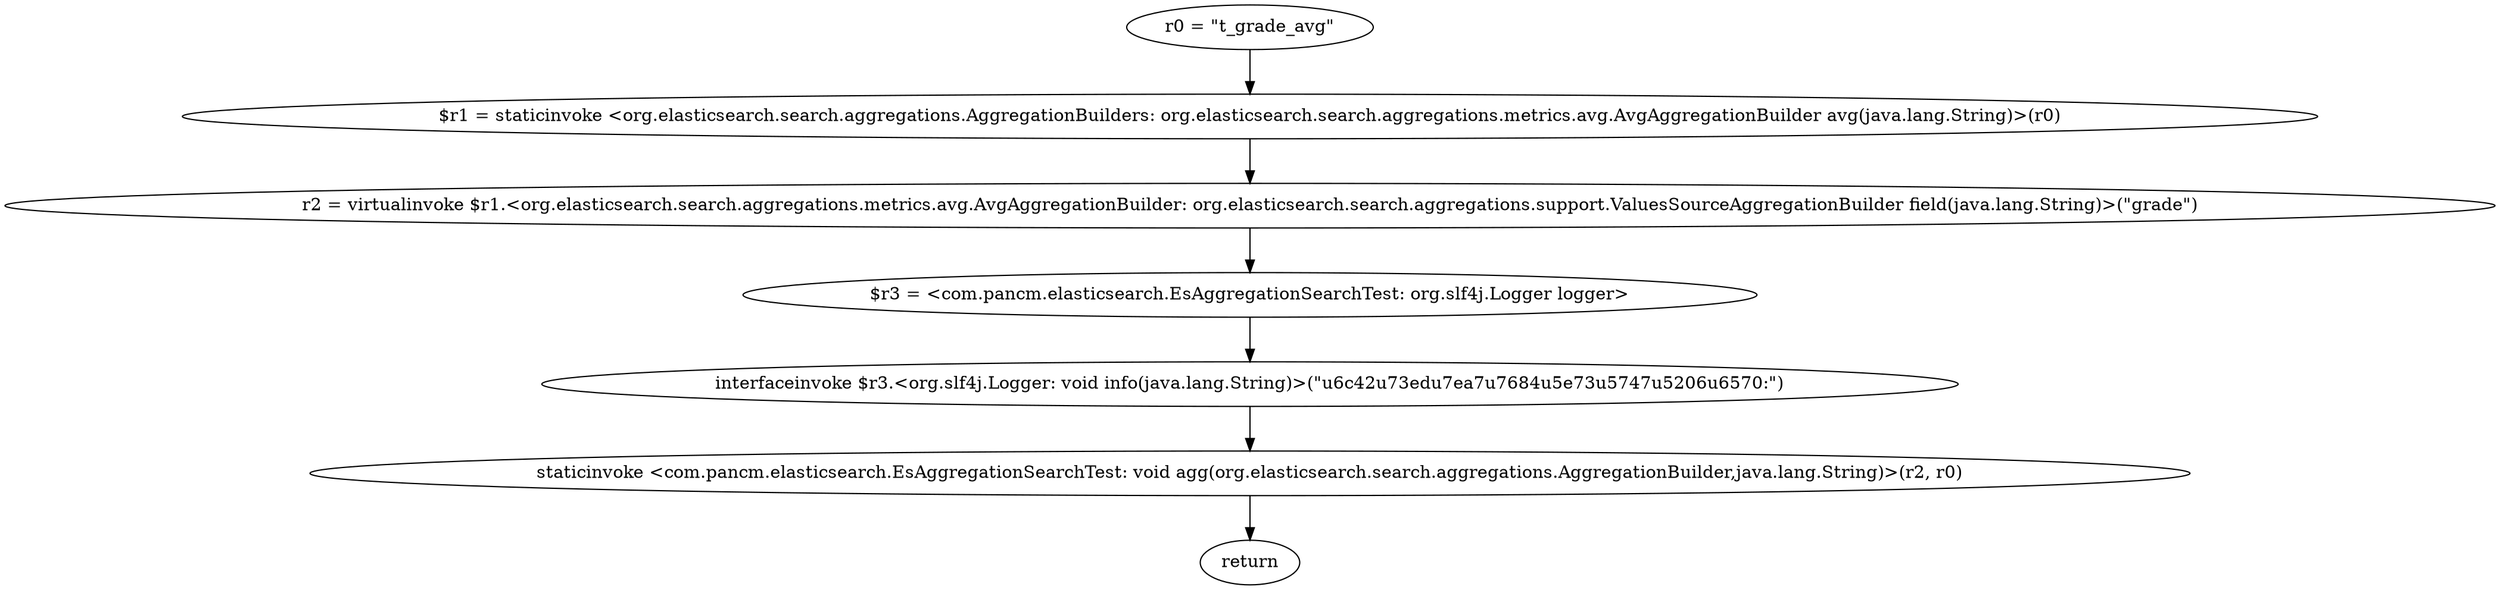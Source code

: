 digraph "unitGraph" {
    "r0 = \"t_grade_avg\""
    "$r1 = staticinvoke <org.elasticsearch.search.aggregations.AggregationBuilders: org.elasticsearch.search.aggregations.metrics.avg.AvgAggregationBuilder avg(java.lang.String)>(r0)"
    "r2 = virtualinvoke $r1.<org.elasticsearch.search.aggregations.metrics.avg.AvgAggregationBuilder: org.elasticsearch.search.aggregations.support.ValuesSourceAggregationBuilder field(java.lang.String)>(\"grade\")"
    "$r3 = <com.pancm.elasticsearch.EsAggregationSearchTest: org.slf4j.Logger logger>"
    "interfaceinvoke $r3.<org.slf4j.Logger: void info(java.lang.String)>(\"\u6c42\u73ed\u7ea7\u7684\u5e73\u5747\u5206\u6570:\")"
    "staticinvoke <com.pancm.elasticsearch.EsAggregationSearchTest: void agg(org.elasticsearch.search.aggregations.AggregationBuilder,java.lang.String)>(r2, r0)"
    "return"
    "r0 = \"t_grade_avg\""->"$r1 = staticinvoke <org.elasticsearch.search.aggregations.AggregationBuilders: org.elasticsearch.search.aggregations.metrics.avg.AvgAggregationBuilder avg(java.lang.String)>(r0)";
    "$r1 = staticinvoke <org.elasticsearch.search.aggregations.AggregationBuilders: org.elasticsearch.search.aggregations.metrics.avg.AvgAggregationBuilder avg(java.lang.String)>(r0)"->"r2 = virtualinvoke $r1.<org.elasticsearch.search.aggregations.metrics.avg.AvgAggregationBuilder: org.elasticsearch.search.aggregations.support.ValuesSourceAggregationBuilder field(java.lang.String)>(\"grade\")";
    "r2 = virtualinvoke $r1.<org.elasticsearch.search.aggregations.metrics.avg.AvgAggregationBuilder: org.elasticsearch.search.aggregations.support.ValuesSourceAggregationBuilder field(java.lang.String)>(\"grade\")"->"$r3 = <com.pancm.elasticsearch.EsAggregationSearchTest: org.slf4j.Logger logger>";
    "$r3 = <com.pancm.elasticsearch.EsAggregationSearchTest: org.slf4j.Logger logger>"->"interfaceinvoke $r3.<org.slf4j.Logger: void info(java.lang.String)>(\"\u6c42\u73ed\u7ea7\u7684\u5e73\u5747\u5206\u6570:\")";
    "interfaceinvoke $r3.<org.slf4j.Logger: void info(java.lang.String)>(\"\u6c42\u73ed\u7ea7\u7684\u5e73\u5747\u5206\u6570:\")"->"staticinvoke <com.pancm.elasticsearch.EsAggregationSearchTest: void agg(org.elasticsearch.search.aggregations.AggregationBuilder,java.lang.String)>(r2, r0)";
    "staticinvoke <com.pancm.elasticsearch.EsAggregationSearchTest: void agg(org.elasticsearch.search.aggregations.AggregationBuilder,java.lang.String)>(r2, r0)"->"return";
}
